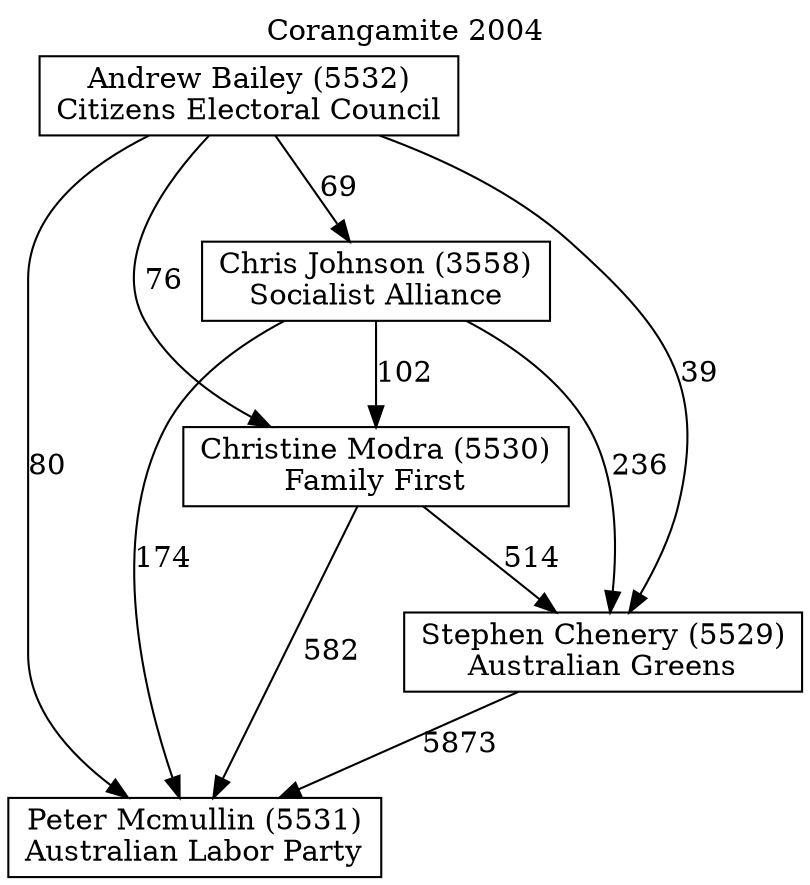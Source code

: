 // House preference flow
digraph "Peter Mcmullin (5531)_Corangamite_2004" {
	graph [label="Corangamite 2004" labelloc=t mclimit=10]
	node [shape=box]
	"Andrew Bailey (5532)" [label="Andrew Bailey (5532)
Citizens Electoral Council"]
	"Chris Johnson (3558)" [label="Chris Johnson (3558)
Socialist Alliance"]
	"Christine Modra (5530)" [label="Christine Modra (5530)
Family First"]
	"Peter Mcmullin (5531)" [label="Peter Mcmullin (5531)
Australian Labor Party"]
	"Stephen Chenery (5529)" [label="Stephen Chenery (5529)
Australian Greens"]
	"Andrew Bailey (5532)" -> "Chris Johnson (3558)" [label=69]
	"Andrew Bailey (5532)" -> "Christine Modra (5530)" [label=76]
	"Andrew Bailey (5532)" -> "Peter Mcmullin (5531)" [label=80]
	"Andrew Bailey (5532)" -> "Stephen Chenery (5529)" [label=39]
	"Chris Johnson (3558)" -> "Christine Modra (5530)" [label=102]
	"Chris Johnson (3558)" -> "Peter Mcmullin (5531)" [label=174]
	"Chris Johnson (3558)" -> "Stephen Chenery (5529)" [label=236]
	"Christine Modra (5530)" -> "Peter Mcmullin (5531)" [label=582]
	"Christine Modra (5530)" -> "Stephen Chenery (5529)" [label=514]
	"Stephen Chenery (5529)" -> "Peter Mcmullin (5531)" [label=5873]
}

